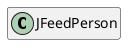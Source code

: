 @startuml
set namespaceSeparator \\
hide members
hide << alias >> circle

class JFeedPerson
@enduml
